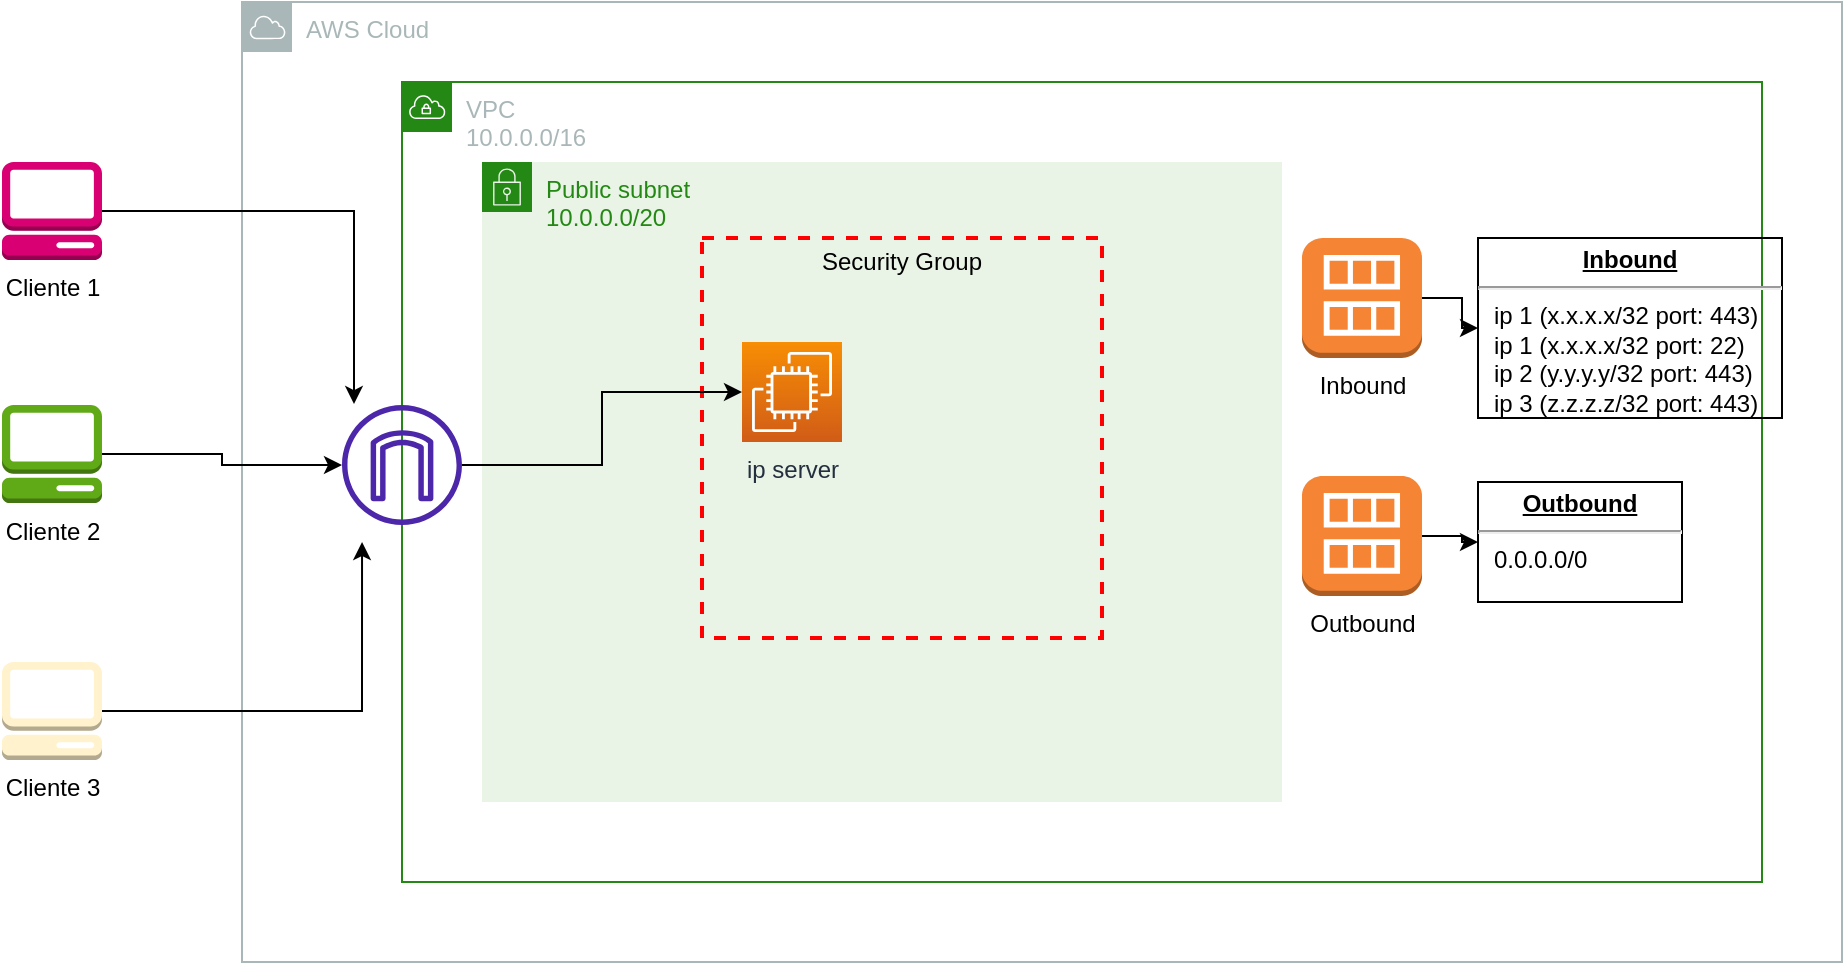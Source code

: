 <mxfile version="21.6.1" type="device" pages="3">
  <diagram name="Page-1" id="MPmvObjzKeXvOLPPdbal">
    <mxGraphModel dx="2282" dy="815" grid="1" gridSize="10" guides="1" tooltips="1" connect="1" arrows="1" fold="1" page="1" pageScale="1" pageWidth="850" pageHeight="1100" math="0" shadow="0">
      <root>
        <mxCell id="0" />
        <mxCell id="1" parent="0" />
        <mxCell id="cJ-ZxG3CTzg3LTMBy9cQ-1" value="AWS Cloud" style="sketch=0;outlineConnect=0;gradientColor=none;html=1;whiteSpace=wrap;fontSize=12;fontStyle=0;shape=mxgraph.aws4.group;grIcon=mxgraph.aws4.group_aws_cloud;strokeColor=#AAB7B8;fillColor=none;verticalAlign=top;align=left;spacingLeft=30;fontColor=#AAB7B8;dashed=0;movable=0;resizable=0;rotatable=0;deletable=0;editable=0;locked=1;connectable=0;" parent="1" vertex="1">
          <mxGeometry y="40" width="800" height="480" as="geometry" />
        </mxCell>
        <mxCell id="cJ-ZxG3CTzg3LTMBy9cQ-2" value="VPC&lt;br&gt;10.0.0.0/16" style="points=[[0,0],[0.25,0],[0.5,0],[0.75,0],[1,0],[1,0.25],[1,0.5],[1,0.75],[1,1],[0.75,1],[0.5,1],[0.25,1],[0,1],[0,0.75],[0,0.5],[0,0.25]];outlineConnect=0;gradientColor=none;html=1;whiteSpace=wrap;fontSize=12;fontStyle=0;container=1;pointerEvents=0;collapsible=0;recursiveResize=0;shape=mxgraph.aws4.group;grIcon=mxgraph.aws4.group_vpc;strokeColor=#248814;fillColor=none;verticalAlign=top;align=left;spacingLeft=30;fontColor=#AAB7B8;dashed=0;movable=0;resizable=0;rotatable=0;deletable=0;editable=0;locked=1;connectable=0;" parent="1" vertex="1">
          <mxGeometry x="80" y="80" width="680" height="400" as="geometry" />
        </mxCell>
        <mxCell id="cJ-ZxG3CTzg3LTMBy9cQ-3" value="Public subnet&lt;br&gt;10.0.0.0/20" style="points=[[0,0],[0.25,0],[0.5,0],[0.75,0],[1,0],[1,0.25],[1,0.5],[1,0.75],[1,1],[0.75,1],[0.5,1],[0.25,1],[0,1],[0,0.75],[0,0.5],[0,0.25]];outlineConnect=0;gradientColor=none;html=1;whiteSpace=wrap;fontSize=12;fontStyle=0;container=1;pointerEvents=0;collapsible=0;recursiveResize=0;shape=mxgraph.aws4.group;grIcon=mxgraph.aws4.group_security_group;grStroke=0;strokeColor=#248814;fillColor=#E9F3E6;verticalAlign=top;align=left;spacingLeft=30;fontColor=#248814;dashed=0;movable=1;resizable=1;rotatable=1;deletable=1;editable=1;locked=0;connectable=1;" parent="1" vertex="1">
          <mxGeometry x="120" y="120" width="400" height="320" as="geometry" />
        </mxCell>
        <mxCell id="vuarE7Lc8VknH5BZANQF-6" value="Security Group" style="fontStyle=0;verticalAlign=top;align=center;spacingTop=-2;fillColor=none;rounded=0;whiteSpace=wrap;html=1;strokeColor=#FF0000;strokeWidth=2;dashed=1;container=1;collapsible=0;expand=0;recursiveResize=0;" vertex="1" parent="cJ-ZxG3CTzg3LTMBy9cQ-3">
          <mxGeometry x="110" y="38" width="200" height="200" as="geometry" />
        </mxCell>
        <mxCell id="cJ-ZxG3CTzg3LTMBy9cQ-10" value="ip server" style="sketch=0;points=[[0,0,0],[0.25,0,0],[0.5,0,0],[0.75,0,0],[1,0,0],[0,1,0],[0.25,1,0],[0.5,1,0],[0.75,1,0],[1,1,0],[0,0.25,0],[0,0.5,0],[0,0.75,0],[1,0.25,0],[1,0.5,0],[1,0.75,0]];outlineConnect=0;fontColor=#232F3E;gradientColor=#F78E04;gradientDirection=north;fillColor=#D05C17;strokeColor=#ffffff;dashed=0;verticalLabelPosition=bottom;verticalAlign=top;align=center;html=1;fontSize=12;fontStyle=0;aspect=fixed;shape=mxgraph.aws4.resourceIcon;resIcon=mxgraph.aws4.ec2;" parent="vuarE7Lc8VknH5BZANQF-6" vertex="1">
          <mxGeometry x="20" y="52" width="50" height="50" as="geometry" />
        </mxCell>
        <mxCell id="vuarE7Lc8VknH5BZANQF-1" style="edgeStyle=orthogonalEdgeStyle;rounded=0;orthogonalLoop=1;jettySize=auto;html=1;" edge="1" parent="1" source="cJ-ZxG3CTzg3LTMBy9cQ-42" target="cJ-ZxG3CTzg3LTMBy9cQ-10">
          <mxGeometry relative="1" as="geometry" />
        </mxCell>
        <mxCell id="cJ-ZxG3CTzg3LTMBy9cQ-42" value="" style="sketch=0;outlineConnect=0;fontColor=#232F3E;gradientColor=none;fillColor=#4D27AA;strokeColor=none;dashed=0;verticalLabelPosition=bottom;verticalAlign=top;align=center;html=1;fontSize=12;fontStyle=0;aspect=fixed;pointerEvents=1;shape=mxgraph.aws4.internet_gateway;" parent="1" vertex="1">
          <mxGeometry x="50" y="241.5" width="60" height="60" as="geometry" />
        </mxCell>
        <mxCell id="cJ-ZxG3CTzg3LTMBy9cQ-59" style="edgeStyle=orthogonalEdgeStyle;rounded=0;orthogonalLoop=1;jettySize=auto;html=1;entryX=0.1;entryY=-0.008;entryDx=0;entryDy=0;entryPerimeter=0;" parent="1" source="cJ-ZxG3CTzg3LTMBy9cQ-55" target="cJ-ZxG3CTzg3LTMBy9cQ-42" edge="1">
          <mxGeometry relative="1" as="geometry">
            <mxPoint x="20" y="266" as="targetPoint" />
          </mxGeometry>
        </mxCell>
        <mxCell id="cJ-ZxG3CTzg3LTMBy9cQ-55" value="Cliente 1" style="outlineConnect=0;dashed=0;verticalLabelPosition=bottom;verticalAlign=top;align=center;html=1;shape=mxgraph.aws3.management_console;fillColor=#d80073;strokeColor=#A50040;fontColor=#000000;" parent="1" vertex="1">
          <mxGeometry x="-120" y="120" width="50" height="49" as="geometry" />
        </mxCell>
        <mxCell id="cJ-ZxG3CTzg3LTMBy9cQ-60" style="edgeStyle=orthogonalEdgeStyle;rounded=0;orthogonalLoop=1;jettySize=auto;html=1;" parent="1" source="cJ-ZxG3CTzg3LTMBy9cQ-56" target="cJ-ZxG3CTzg3LTMBy9cQ-42" edge="1">
          <mxGeometry relative="1" as="geometry">
            <mxPoint x="20" y="266" as="targetPoint" />
          </mxGeometry>
        </mxCell>
        <mxCell id="cJ-ZxG3CTzg3LTMBy9cQ-56" value="Cliente 2" style="outlineConnect=0;dashed=0;verticalLabelPosition=bottom;verticalAlign=top;align=center;html=1;shape=mxgraph.aws3.management_console;fillColor=#60a917;strokeColor=#2D7600;fontColor=#000000;" parent="1" vertex="1">
          <mxGeometry x="-120" y="241.5" width="50" height="49" as="geometry" />
        </mxCell>
        <mxCell id="vuarE7Lc8VknH5BZANQF-12" style="edgeStyle=orthogonalEdgeStyle;rounded=0;orthogonalLoop=1;jettySize=auto;html=1;entryX=0.167;entryY=1.142;entryDx=0;entryDy=0;entryPerimeter=0;" edge="1" parent="1" source="cJ-ZxG3CTzg3LTMBy9cQ-57" target="cJ-ZxG3CTzg3LTMBy9cQ-42">
          <mxGeometry relative="1" as="geometry">
            <mxPoint y="560" as="targetPoint" />
          </mxGeometry>
        </mxCell>
        <mxCell id="cJ-ZxG3CTzg3LTMBy9cQ-57" value="Cliente 3" style="outlineConnect=0;dashed=0;verticalLabelPosition=bottom;verticalAlign=top;align=center;html=1;shape=mxgraph.aws3.management_console;fillColor=#fff2cc;strokeColor=#d6b656;" parent="1" vertex="1">
          <mxGeometry x="-120" y="370" width="50" height="49" as="geometry" />
        </mxCell>
        <mxCell id="vuarE7Lc8VknH5BZANQF-9" style="edgeStyle=orthogonalEdgeStyle;rounded=0;orthogonalLoop=1;jettySize=auto;html=1;entryX=0;entryY=0.5;entryDx=0;entryDy=0;" edge="1" parent="1" source="cJ-ZxG3CTzg3LTMBy9cQ-65" target="cJ-ZxG3CTzg3LTMBy9cQ-81">
          <mxGeometry relative="1" as="geometry" />
        </mxCell>
        <mxCell id="cJ-ZxG3CTzg3LTMBy9cQ-65" value="Outbound" style="outlineConnect=0;dashed=0;verticalLabelPosition=bottom;verticalAlign=top;align=center;html=1;shape=mxgraph.aws3.ami;fillColor=#F58534;gradientColor=none;" parent="1" vertex="1">
          <mxGeometry x="530" y="277" width="60" height="60" as="geometry" />
        </mxCell>
        <mxCell id="cJ-ZxG3CTzg3LTMBy9cQ-86" style="edgeStyle=orthogonalEdgeStyle;rounded=0;orthogonalLoop=1;jettySize=auto;html=1;entryX=0;entryY=0.5;entryDx=0;entryDy=0;fontColor=#000000;" parent="1" source="cJ-ZxG3CTzg3LTMBy9cQ-66" target="cJ-ZxG3CTzg3LTMBy9cQ-82" edge="1">
          <mxGeometry relative="1" as="geometry" />
        </mxCell>
        <mxCell id="cJ-ZxG3CTzg3LTMBy9cQ-66" value="Inbound" style="outlineConnect=0;dashed=0;verticalLabelPosition=bottom;verticalAlign=top;align=center;html=1;shape=mxgraph.aws3.ami;fillColor=#F58534;gradientColor=none;" parent="1" vertex="1">
          <mxGeometry x="530" y="158" width="60" height="60" as="geometry" />
        </mxCell>
        <mxCell id="cJ-ZxG3CTzg3LTMBy9cQ-81" value="&lt;p style=&quot;margin:0px;margin-top:4px;text-align:center;text-decoration:underline;&quot;&gt;&lt;b&gt;Outbound&lt;/b&gt;&lt;/p&gt;&lt;hr&gt;&lt;p style=&quot;margin:0px;margin-left:8px;&quot;&gt;0.0.0.0/0&lt;/p&gt;" style="verticalAlign=top;align=left;overflow=fill;fontSize=12;fontFamily=Helvetica;html=1;fontColor=#000000;fillColor=none;" parent="1" vertex="1">
          <mxGeometry x="618" y="280" width="102" height="60" as="geometry" />
        </mxCell>
        <mxCell id="cJ-ZxG3CTzg3LTMBy9cQ-82" value="&lt;p style=&quot;margin:0px;margin-top:4px;text-align:center;text-decoration:underline;&quot;&gt;&lt;b&gt;Inbound&lt;/b&gt;&lt;/p&gt;&lt;hr&gt;&lt;p style=&quot;margin:0px;margin-left:8px;&quot;&gt;ip 1&amp;nbsp;&lt;span style=&quot;background-color: initial;&quot;&gt;(x.x.x.x/32 port: 443)&lt;/span&gt;&lt;/p&gt;&lt;p style=&quot;margin:0px;margin-left:8px;&quot;&gt;&lt;span style=&quot;background-color: initial;&quot;&gt;ip 1&amp;nbsp;(x.x.x.x/32 port: 22)&lt;/span&gt;&lt;br&gt;&lt;/p&gt;&lt;p style=&quot;margin:0px;margin-left:8px;&quot;&gt;ip 2 (y.y.y.y/32 port: 443)&lt;/p&gt;&lt;p style=&quot;margin:0px;margin-left:8px;&quot;&gt;ip 3 (z.z.z.z/32 port: 443)&lt;/p&gt;" style="verticalAlign=top;align=left;overflow=fill;fontSize=12;fontFamily=Helvetica;html=1;fontColor=#000000;fillColor=none;" parent="1" vertex="1">
          <mxGeometry x="618" y="158" width="152" height="90" as="geometry" />
        </mxCell>
      </root>
    </mxGraphModel>
  </diagram>
  <diagram name="1.0-Infra" id="7IvZgDl8Jhlbx0srYqQg">
    <mxGraphModel dx="1399" dy="757" grid="1" gridSize="10" guides="1" tooltips="1" connect="1" arrows="1" fold="1" page="1" pageScale="1" pageWidth="850" pageHeight="1100" math="0" shadow="0">
      <root>
        <mxCell id="2ttZHsJw80eN9F5FScRG-0" />
        <mxCell id="2ttZHsJw80eN9F5FScRG-1" parent="2ttZHsJw80eN9F5FScRG-0" />
        <mxCell id="2ttZHsJw80eN9F5FScRG-2" value="AWS Cloud" style="sketch=0;outlineConnect=0;gradientColor=none;html=1;whiteSpace=wrap;fontSize=12;fontStyle=0;shape=mxgraph.aws4.group;grIcon=mxgraph.aws4.group_aws_cloud;strokeColor=#AAB7B8;fillColor=none;verticalAlign=top;align=left;spacingLeft=30;fontColor=#AAB7B8;dashed=0;movable=0;resizable=0;rotatable=0;deletable=0;editable=0;locked=1;connectable=0;" parent="2ttZHsJw80eN9F5FScRG-1" vertex="1">
          <mxGeometry x="40" y="40" width="760" height="640" as="geometry" />
        </mxCell>
        <mxCell id="2ttZHsJw80eN9F5FScRG-3" value="VPC&amp;nbsp;actio-vpc-prod&lt;br&gt;(10.0.0.0/8)" style="points=[[0,0],[0.25,0],[0.5,0],[0.75,0],[1,0],[1,0.25],[1,0.5],[1,0.75],[1,1],[0.75,1],[0.5,1],[0.25,1],[0,1],[0,0.75],[0,0.5],[0,0.25]];outlineConnect=0;gradientColor=none;html=1;whiteSpace=wrap;fontSize=12;fontStyle=0;container=1;pointerEvents=0;collapsible=0;recursiveResize=0;shape=mxgraph.aws4.group;grIcon=mxgraph.aws4.group_vpc;strokeColor=#248814;fillColor=none;verticalAlign=top;align=left;spacingLeft=30;fontColor=#AAB7B8;dashed=0;movable=0;resizable=0;rotatable=0;deletable=0;editable=0;locked=1;connectable=0;" parent="2ttZHsJw80eN9F5FScRG-1" vertex="1">
          <mxGeometry x="80" y="80" width="680" height="560" as="geometry" />
        </mxCell>
        <mxCell id="2ttZHsJw80eN9F5FScRG-4" value="Public subnet&amp;nbsp;actio-public-subnet-prod-1a&lt;br&gt;(10.0.0.0/16)" style="points=[[0,0],[0.25,0],[0.5,0],[0.75,0],[1,0],[1,0.25],[1,0.5],[1,0.75],[1,1],[0.75,1],[0.5,1],[0.25,1],[0,1],[0,0.75],[0,0.5],[0,0.25]];outlineConnect=0;gradientColor=none;html=1;whiteSpace=wrap;fontSize=12;fontStyle=0;container=1;pointerEvents=0;collapsible=0;recursiveResize=0;shape=mxgraph.aws4.group;grIcon=mxgraph.aws4.group_security_group;grStroke=0;strokeColor=#248814;fillColor=#E9F3E6;verticalAlign=top;align=left;spacingLeft=30;fontColor=#248814;dashed=0;movable=1;resizable=1;rotatable=1;deletable=1;editable=1;locked=0;connectable=1;" parent="2ttZHsJw80eN9F5FScRG-1" vertex="1">
          <mxGeometry x="120" y="160" width="280" height="160" as="geometry" />
        </mxCell>
        <mxCell id="ZKu_UDfu_RhvIZUCsy_7-0" value="Public subnet&amp;nbsp;actio-public-subnet-prod-1b&lt;br&gt;(10.2.0.0/16)" style="points=[[0,0],[0.25,0],[0.5,0],[0.75,0],[1,0],[1,0.25],[1,0.5],[1,0.75],[1,1],[0.75,1],[0.5,1],[0.25,1],[0,1],[0,0.75],[0,0.5],[0,0.25]];outlineConnect=0;gradientColor=none;html=1;whiteSpace=wrap;fontSize=12;fontStyle=0;container=1;pointerEvents=0;collapsible=0;recursiveResize=0;shape=mxgraph.aws4.group;grIcon=mxgraph.aws4.group_security_group;grStroke=0;strokeColor=#248814;fillColor=#E9F3E6;verticalAlign=top;align=left;spacingLeft=30;fontColor=#248814;dashed=0;movable=1;resizable=1;rotatable=1;deletable=1;editable=1;locked=0;connectable=1;" parent="2ttZHsJw80eN9F5FScRG-1" vertex="1">
          <mxGeometry x="120" y="360" width="280" height="160" as="geometry" />
        </mxCell>
        <mxCell id="ZKu_UDfu_RhvIZUCsy_7-1" value="Private&amp;nbsp;subnet&amp;nbsp;actio-private-subnet-prod-1a&lt;br&gt;(10.1.0.0/16)" style="points=[[0,0],[0.25,0],[0.5,0],[0.75,0],[1,0],[1,0.25],[1,0.5],[1,0.75],[1,1],[0.75,1],[0.5,1],[0.25,1],[0,1],[0,0.75],[0,0.5],[0,0.25]];outlineConnect=0;gradientColor=none;html=1;whiteSpace=wrap;fontSize=12;fontStyle=0;container=1;pointerEvents=0;collapsible=0;recursiveResize=0;shape=mxgraph.aws4.group;grIcon=mxgraph.aws4.group_security_group;grStroke=0;strokeColor=#147EBA;fillColor=#E6F2F8;verticalAlign=top;align=left;spacingLeft=30;fontColor=#147EBA;dashed=0;" parent="2ttZHsJw80eN9F5FScRG-1" vertex="1">
          <mxGeometry x="440" y="160" width="280" height="160" as="geometry" />
        </mxCell>
        <mxCell id="ZKu_UDfu_RhvIZUCsy_7-2" value="Private subnet&amp;nbsp;actio-private-subnet-prod-1b&lt;br&gt;(10.3.0.0/16)" style="points=[[0,0],[0.25,0],[0.5,0],[0.75,0],[1,0],[1,0.25],[1,0.5],[1,0.75],[1,1],[0.75,1],[0.5,1],[0.25,1],[0,1],[0,0.75],[0,0.5],[0,0.25]];outlineConnect=0;gradientColor=none;html=1;whiteSpace=wrap;fontSize=12;fontStyle=0;container=1;pointerEvents=0;collapsible=0;recursiveResize=0;shape=mxgraph.aws4.group;grIcon=mxgraph.aws4.group_security_group;grStroke=0;strokeColor=#147EBA;fillColor=#E6F2F8;verticalAlign=top;align=left;spacingLeft=30;fontColor=#147EBA;dashed=0;" parent="2ttZHsJw80eN9F5FScRG-1" vertex="1">
          <mxGeometry x="440" y="360" width="280" height="160" as="geometry" />
        </mxCell>
        <mxCell id="tFhC4XUiKQREY02isqr3-0" value="Availability zone" style="sketch=0;outlineConnect=0;gradientColor=none;html=1;whiteSpace=wrap;fontSize=12;fontStyle=0;shape=mxgraph.aws4.group;grIcon=mxgraph.aws4.group_availability_zone;strokeColor=#545B64;fillColor=none;verticalAlign=top;align=left;spacingLeft=30;fontColor=#545B64;dashed=1;" parent="2ttZHsJw80eN9F5FScRG-1" vertex="1">
          <mxGeometry x="450" y="120" width="120" height="440" as="geometry" />
        </mxCell>
        <mxCell id="tFhC4XUiKQREY02isqr3-1" value="Availability zone" style="sketch=0;outlineConnect=0;gradientColor=none;html=1;whiteSpace=wrap;fontSize=12;fontStyle=0;shape=mxgraph.aws4.group;grIcon=mxgraph.aws4.group_availability_zone;strokeColor=#545B64;fillColor=none;verticalAlign=top;align=left;spacingLeft=30;fontColor=#545B64;dashed=1;" parent="2ttZHsJw80eN9F5FScRG-1" vertex="1">
          <mxGeometry x="590" y="120" width="120" height="440" as="geometry" />
        </mxCell>
      </root>
    </mxGraphModel>
  </diagram>
  <diagram id="YaCMVyrqk0GHVS177nLx" name="proxy">
    <mxGraphModel dx="1399" dy="757" grid="1" gridSize="10" guides="1" tooltips="1" connect="1" arrows="1" fold="1" page="1" pageScale="1" pageWidth="850" pageHeight="1100" math="0" shadow="0">
      <root>
        <mxCell id="0" />
        <mxCell id="1" parent="0" />
        <mxCell id="NENpZ0McD4LcgtSGKxhG-1" value="" style="group" vertex="1" connectable="0" parent="1">
          <mxGeometry x="80" y="720" width="368" height="270" as="geometry" />
        </mxCell>
        <mxCell id="NENpZ0McD4LcgtSGKxhG-2" value="nginx - proxy reverso" style="aspect=fixed;perimeter=ellipsePerimeter;html=1;align=center;shadow=0;dashed=0;spacingTop=3;image;image=img/lib/active_directory/generic_server.svg;fontColor=#000000;fillColor=none;" vertex="1" parent="NENpZ0McD4LcgtSGKxhG-1">
          <mxGeometry x="173" y="10" width="28.0" height="50" as="geometry" />
        </mxCell>
        <mxCell id="NENpZ0McD4LcgtSGKxhG-3" style="edgeStyle=orthogonalEdgeStyle;rounded=0;orthogonalLoop=1;jettySize=auto;html=1;fontColor=#000000;" edge="1" parent="NENpZ0McD4LcgtSGKxhG-1" source="NENpZ0McD4LcgtSGKxhG-4" target="NENpZ0McD4LcgtSGKxhG-2">
          <mxGeometry relative="1" as="geometry">
            <Array as="points">
              <mxPoint x="63" y="120" />
              <mxPoint x="188" y="120" />
            </Array>
          </mxGeometry>
        </mxCell>
        <mxCell id="NENpZ0McD4LcgtSGKxhG-4" value="asp.net 1" style="aspect=fixed;perimeter=ellipsePerimeter;html=1;align=center;shadow=0;dashed=0;spacingTop=3;image;image=img/lib/active_directory/generic_server.svg;fontColor=#000000;fillColor=none;" vertex="1" parent="NENpZ0McD4LcgtSGKxhG-1">
          <mxGeometry x="49" y="180" width="28.0" height="50" as="geometry" />
        </mxCell>
        <mxCell id="NENpZ0McD4LcgtSGKxhG-5" style="edgeStyle=orthogonalEdgeStyle;rounded=0;orthogonalLoop=1;jettySize=auto;html=1;fontColor=#000000;" edge="1" parent="NENpZ0McD4LcgtSGKxhG-1" source="NENpZ0McD4LcgtSGKxhG-6" target="NENpZ0McD4LcgtSGKxhG-2">
          <mxGeometry relative="1" as="geometry">
            <Array as="points">
              <mxPoint x="129" y="120" />
              <mxPoint x="187" y="120" />
            </Array>
          </mxGeometry>
        </mxCell>
        <mxCell id="NENpZ0McD4LcgtSGKxhG-6" value="asp.net 2" style="aspect=fixed;perimeter=ellipsePerimeter;html=1;align=center;shadow=0;dashed=0;spacingTop=3;image;image=img/lib/active_directory/generic_server.svg;fontColor=#000000;fillColor=none;" vertex="1" parent="NENpZ0McD4LcgtSGKxhG-1">
          <mxGeometry x="115" y="180" width="28.0" height="50" as="geometry" />
        </mxCell>
        <mxCell id="NENpZ0McD4LcgtSGKxhG-7" style="edgeStyle=orthogonalEdgeStyle;rounded=0;orthogonalLoop=1;jettySize=auto;html=1;fontColor=#000000;" edge="1" parent="NENpZ0McD4LcgtSGKxhG-1" source="NENpZ0McD4LcgtSGKxhG-8" target="NENpZ0McD4LcgtSGKxhG-2">
          <mxGeometry relative="1" as="geometry" />
        </mxCell>
        <mxCell id="NENpZ0McD4LcgtSGKxhG-8" value="asp.net 3" style="aspect=fixed;perimeter=ellipsePerimeter;html=1;align=center;shadow=0;dashed=0;spacingTop=3;image;image=img/lib/active_directory/generic_server.svg;fontColor=#000000;fillColor=none;" vertex="1" parent="NENpZ0McD4LcgtSGKxhG-1">
          <mxGeometry x="172" y="180" width="28.0" height="50" as="geometry" />
        </mxCell>
        <mxCell id="NENpZ0McD4LcgtSGKxhG-9" style="edgeStyle=orthogonalEdgeStyle;rounded=0;orthogonalLoop=1;jettySize=auto;html=1;fontColor=#000000;" edge="1" parent="NENpZ0McD4LcgtSGKxhG-1" source="NENpZ0McD4LcgtSGKxhG-10" target="NENpZ0McD4LcgtSGKxhG-2">
          <mxGeometry relative="1" as="geometry">
            <Array as="points">
              <mxPoint x="247" y="120" />
              <mxPoint x="187" y="120" />
            </Array>
          </mxGeometry>
        </mxCell>
        <mxCell id="NENpZ0McD4LcgtSGKxhG-10" value="asp.net ..." style="aspect=fixed;perimeter=ellipsePerimeter;html=1;align=center;shadow=0;dashed=0;spacingTop=3;image;image=img/lib/active_directory/generic_server.svg;fontColor=#000000;fillColor=none;" vertex="1" parent="NENpZ0McD4LcgtSGKxhG-1">
          <mxGeometry x="233" y="180" width="28.0" height="50" as="geometry" />
        </mxCell>
        <mxCell id="NENpZ0McD4LcgtSGKxhG-11" style="edgeStyle=orthogonalEdgeStyle;rounded=0;orthogonalLoop=1;jettySize=auto;html=1;fontColor=#000000;" edge="1" parent="NENpZ0McD4LcgtSGKxhG-1" source="NENpZ0McD4LcgtSGKxhG-13" target="NENpZ0McD4LcgtSGKxhG-2">
          <mxGeometry relative="1" as="geometry">
            <Array as="points">
              <mxPoint x="311" y="120" />
              <mxPoint x="187" y="120" />
            </Array>
          </mxGeometry>
        </mxCell>
        <mxCell id="NENpZ0McD4LcgtSGKxhG-12" value="EC2" style="swimlane;horizontal=0;whiteSpace=wrap;html=1;fillColor=#ffe6cc;strokeColor=#d79b00;movable=0;resizable=0;rotatable=0;deletable=0;editable=0;locked=1;connectable=0;" vertex="1" parent="NENpZ0McD4LcgtSGKxhG-1">
          <mxGeometry width="368" height="270" as="geometry" />
        </mxCell>
        <mxCell id="NENpZ0McD4LcgtSGKxhG-13" value="asp.net N" style="aspect=fixed;perimeter=ellipsePerimeter;html=1;align=center;shadow=0;dashed=0;spacingTop=3;image;image=img/lib/active_directory/generic_server.svg;fontColor=#000000;fillColor=none;" vertex="1" parent="NENpZ0McD4LcgtSGKxhG-1">
          <mxGeometry x="297" y="180" width="28.0" height="50" as="geometry" />
        </mxCell>
      </root>
    </mxGraphModel>
  </diagram>
</mxfile>
